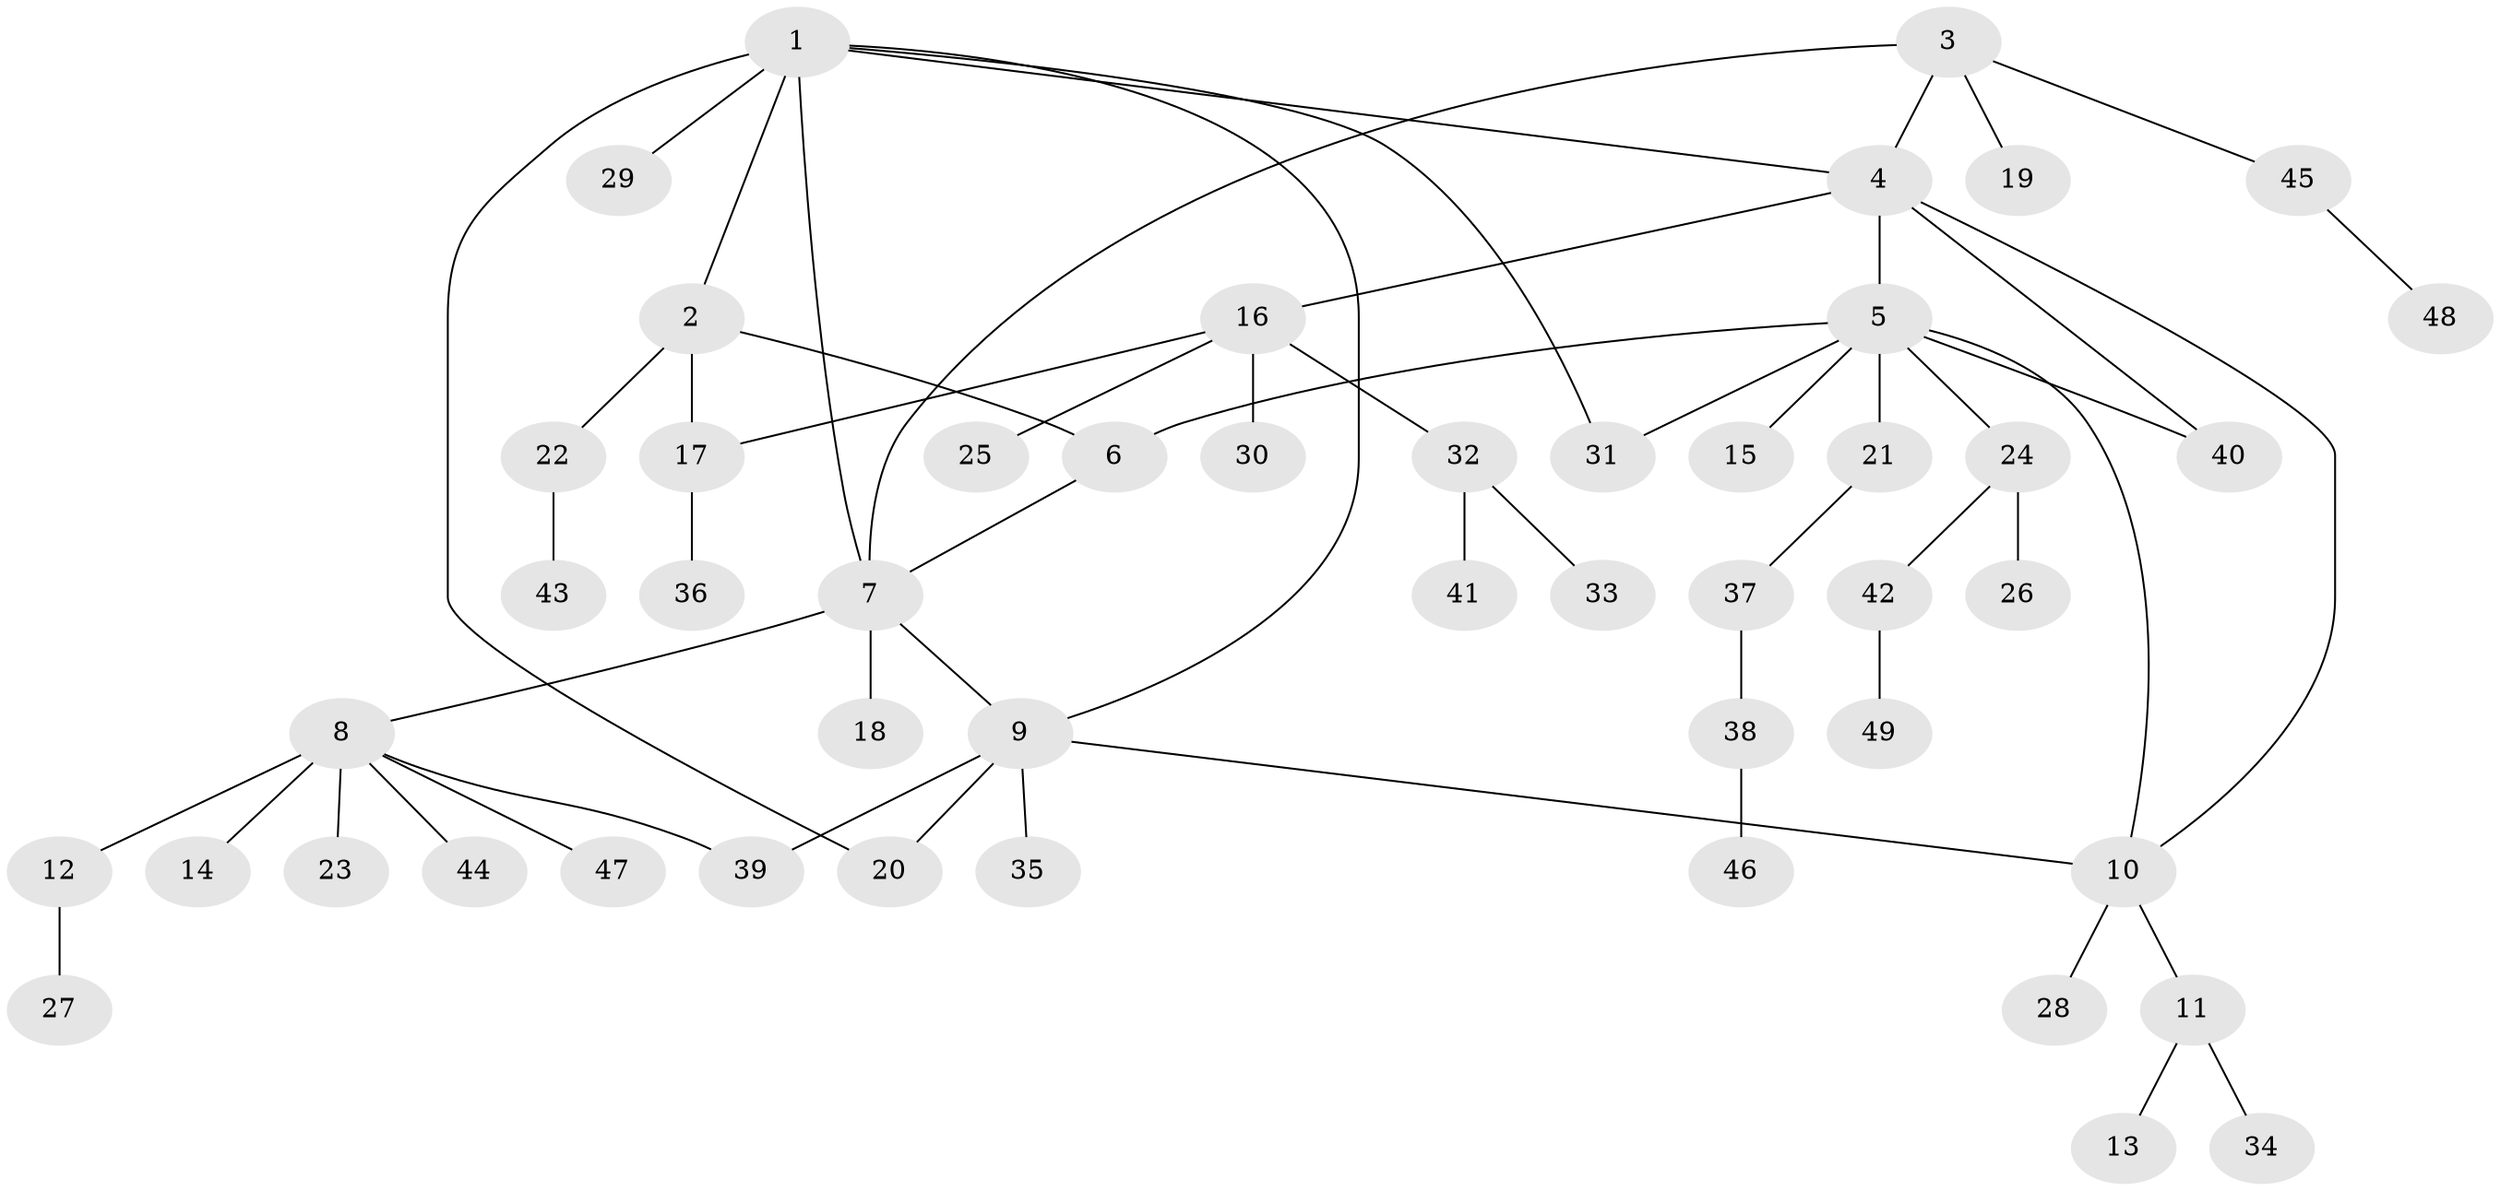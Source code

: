 // coarse degree distribution, {4: 0.06666666666666667, 6: 0.06666666666666667, 8: 0.06666666666666667, 1: 0.8}
// Generated by graph-tools (version 1.1) at 2025/19/03/04/25 18:19:28]
// undirected, 49 vertices, 59 edges
graph export_dot {
graph [start="1"]
  node [color=gray90,style=filled];
  1;
  2;
  3;
  4;
  5;
  6;
  7;
  8;
  9;
  10;
  11;
  12;
  13;
  14;
  15;
  16;
  17;
  18;
  19;
  20;
  21;
  22;
  23;
  24;
  25;
  26;
  27;
  28;
  29;
  30;
  31;
  32;
  33;
  34;
  35;
  36;
  37;
  38;
  39;
  40;
  41;
  42;
  43;
  44;
  45;
  46;
  47;
  48;
  49;
  1 -- 2;
  1 -- 4;
  1 -- 7;
  1 -- 9;
  1 -- 20;
  1 -- 29;
  1 -- 31;
  2 -- 6;
  2 -- 17;
  2 -- 22;
  3 -- 4;
  3 -- 7;
  3 -- 19;
  3 -- 45;
  4 -- 5;
  4 -- 10;
  4 -- 16;
  4 -- 40;
  5 -- 6;
  5 -- 10;
  5 -- 15;
  5 -- 21;
  5 -- 24;
  5 -- 31;
  5 -- 40;
  6 -- 7;
  7 -- 8;
  7 -- 9;
  7 -- 18;
  8 -- 12;
  8 -- 14;
  8 -- 23;
  8 -- 39;
  8 -- 44;
  8 -- 47;
  9 -- 10;
  9 -- 20;
  9 -- 35;
  9 -- 39;
  10 -- 11;
  10 -- 28;
  11 -- 13;
  11 -- 34;
  12 -- 27;
  16 -- 17;
  16 -- 25;
  16 -- 30;
  16 -- 32;
  17 -- 36;
  21 -- 37;
  22 -- 43;
  24 -- 26;
  24 -- 42;
  32 -- 33;
  32 -- 41;
  37 -- 38;
  38 -- 46;
  42 -- 49;
  45 -- 48;
}
